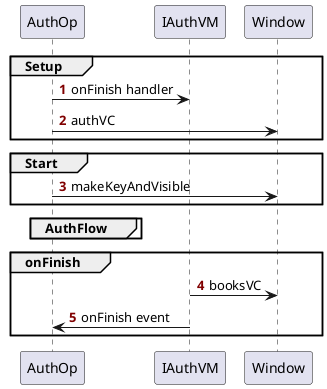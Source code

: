 @startuml auth_op
skinparam maxMessageSize 120
autonumber "<font color=Maroon><b>"

participant "AuthOp" as authOp order 10
participant "IAuthVM" as authVM order 50
participant "Window" as window order 60

group Setup
authOp -> authVM: onFinish handler
authOp -> window: authVC
end
group Start
authOp -> window: makeKeyAndVisible
end
group AuthFlow
end
group onFinish
authVM -> window: booksVC
authOp <- authVM: onFinish event
end
@enduml
